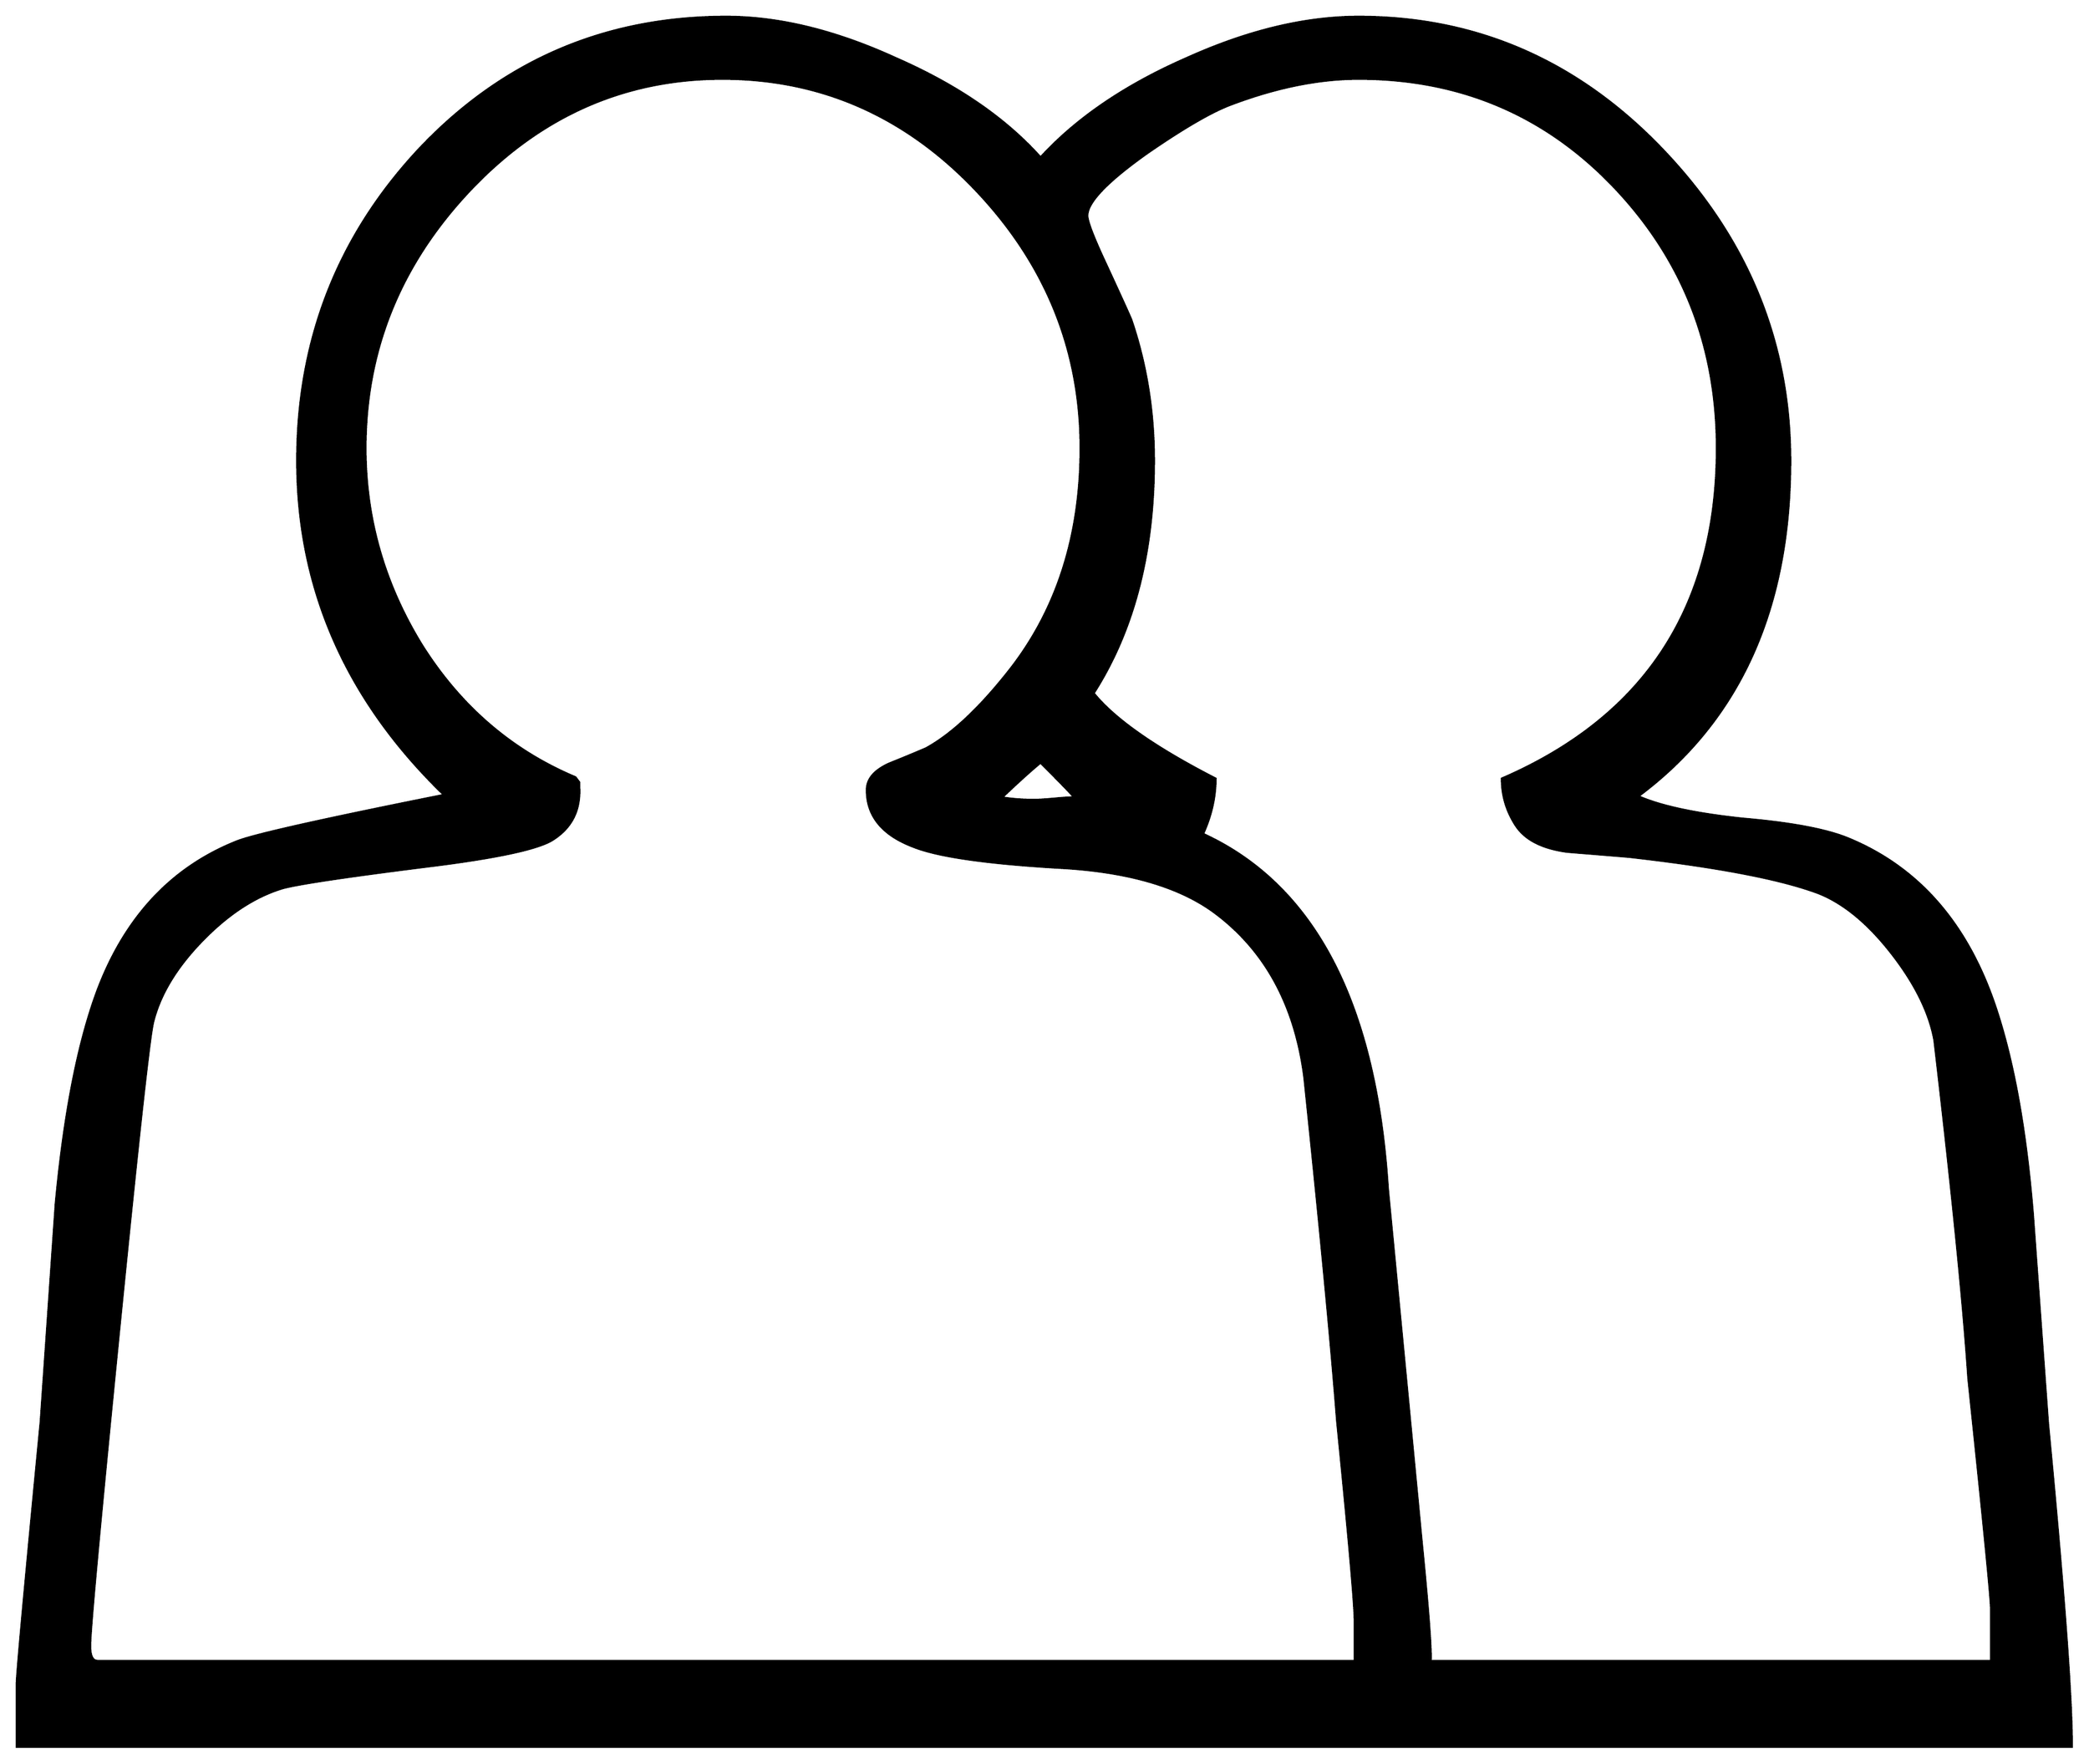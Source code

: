 


\begin{tikzpicture}[y=0.80pt, x=0.80pt, yscale=-1.0, xscale=1.0, inner sep=0pt, outer sep=0pt]
\begin{scope}[shift={(100.0,1745.0)},nonzero rule]
  \path[draw=.,fill=.,line width=1.600pt] (1716.0,67.0) --
    (82.0,67.0) -- (82.0,17.0) .. controls (82.0,9.667) and
    (88.333,-59.667) .. (101.0,-191.0) .. controls (105.0,-249.0)
    and (109.0,-307.0) .. (113.0,-365.0) .. controls
    (119.667,-436.333) and (130.667,-492.667) .. (146.0,-534.0) ..
    controls (168.0,-592.667) and (205.0,-632.333) .. (257.0,-653.0)
    .. controls (270.333,-658.333) and (325.333,-670.667) ..
    (422.0,-690.0) .. controls (344.0,-765.333) and (305.0,-854.0)
    .. (305.0,-956.0) .. controls (305.0,-1052.667) and
    (337.667,-1135.667) .. (403.0,-1205.0) .. controls
    (469.0,-1274.333) and (550.0,-1309.0) .. (646.0,-1309.0) ..
    controls (688.0,-1309.0) and (733.0,-1298.0) ..
    (781.0,-1276.0) .. controls (829.667,-1254.667) and
    (868.0,-1228.333) .. (896.0,-1197.0) .. controls
    (924.667,-1228.333) and (963.333,-1254.667) .. (1012.0,-1276.0) ..
    controls (1060.667,-1298.0) and (1106.333,-1309.0) ..
    (1149.0,-1309.0) .. controls (1243.0,-1309.0) and
    (1323.667,-1273.667) .. (1391.0,-1203.0) .. controls
    (1458.333,-1132.333) and (1492.0,-1050.0) .. (1492.0,-956.0) ..
    controls (1492.0,-838.0) and (1451.667,-749.0) ..
    (1371.0,-689.0) .. controls (1389.0,-681.0) and
    (1417.0,-675.0) .. (1455.0,-671.0) .. controls
    (1493.667,-667.667) and (1521.667,-662.333) .. (1539.0,-655.0) ..
    controls (1595.0,-631.667) and (1634.0,-586.333) ..
    (1656.0,-519.0) .. controls (1670.0,-476.333) and
    (1679.667,-422.0) .. (1685.0,-356.0) .. controls
    (1689.0,-300.667) and (1693.0,-245.333) .. (1697.0,-190.0) ..
    controls (1709.667,-57.333) and (1716.0,28.333) .. (1716.0,67.0)
    -- cycle(1652.0,-1.0) -- (1652.0,-43.0) .. controls
    (1652.0,-51.0) and (1646.0,-112.0) .. (1634.0,-226.0) ..
    controls (1630.0,-286.0) and (1621.0,-375.667) ..
    (1607.0,-495.0) .. controls (1603.0,-517.0) and
    (1591.667,-540.0) .. (1573.0,-564.0) .. controls
    (1554.333,-588.0) and (1535.0,-604.0) .. (1515.0,-612.0) ..
    controls (1485.0,-623.333) and (1434.667,-633.0) ..
    (1364.0,-641.0) .. controls (1348.0,-642.333) and
    (1331.667,-643.667) .. (1315.0,-645.0) .. controls
    (1295.0,-647.667) and (1281.333,-654.667) .. (1274.0,-666.0) ..
    controls (1266.667,-677.333) and (1263.0,-689.667) ..
    (1263.0,-703.0) .. controls (1377.0,-752.333) and
    (1434.0,-840.0) .. (1434.0,-966.0) .. controls
    (1434.0,-1047.333) and (1406.667,-1116.667) .. (1352.0,-1174.0) ..
    controls (1297.333,-1231.333) and (1229.667,-1260.0) ..
    (1149.0,-1260.0) .. controls (1117.0,-1260.0) and
    (1082.667,-1253.0) .. (1046.0,-1239.0) .. controls
    (1030.667,-1233.0) and (1009.0,-1220.333) .. (981.0,-1201.0) ..
    controls (949.0,-1178.333) and (933.0,-1161.667) ..
    (933.0,-1151.0) .. controls (933.0,-1146.333) and
    (938.0,-1133.333) .. (948.0,-1112.0) .. controls
    (960.0,-1086.0) and (966.667,-1071.333) .. (968.0,-1068.0) ..
    controls (980.0,-1032.667) and (986.0,-995.333) ..
    (986.0,-956.0) .. controls (986.0,-882.667) and (970.0,-821.0)
    .. (938.0,-771.0) .. controls (954.667,-750.333) and
    (987.0,-727.667) .. (1035.0,-703.0) .. controls
    (1035.0,-688.333) and (1031.667,-673.667) .. (1025.0,-659.0) ..
    controls (1113.667,-618.333) and (1162.667,-524.333) ..
    (1172.0,-377.0) .. controls (1178.0,-314.333) and
    (1187.0,-220.333) .. (1199.0,-95.0) .. controls (1204.333,-41.0)
    and (1206.667,-9.667) .. (1206.0,-1.0) -- (1652.0,-1.0) --
    cycle(923.0,-688.0) .. controls (922.333,-689.333) and
    (913.333,-698.667) .. (896.0,-716.0) .. controls (888.667,-710.0)
    and (878.333,-700.667) .. (865.0,-688.0) .. controls
    (873.0,-686.667) and (881.667,-686.0) .. (891.0,-686.0) ..
    controls (894.333,-686.0) and (899.667,-686.333) .. (907.0,-687.0)
    .. controls (914.333,-687.667) and (919.667,-688.0) ..
    (923.0,-688.0) -- cycle(1146.0,-1.0) -- (1146.0,-33.0) ..
    controls (1146.0,-45.667) and (1141.333,-98.667) ..
    (1132.0,-192.0) .. controls (1127.333,-252.667) and
    (1118.667,-343.667) .. (1106.0,-465.0) .. controls
    (1098.667,-523.0) and (1074.667,-567.0) .. (1034.0,-597.0) ..
    controls (1006.667,-617.0) and (967.333,-628.667) ..
    (916.0,-632.0) .. controls (855.333,-635.333) and (815.0,-641.0)
    .. (795.0,-649.0) .. controls (770.333,-658.333) and
    (758.0,-673.333) .. (758.0,-694.0) .. controls (758.0,-702.667)
    and (764.0,-709.667) .. (776.0,-715.0) .. controls
    (786.0,-719.0) and (795.667,-723.0) .. (805.0,-727.0) ..
    controls (825.667,-738.333) and (848.0,-759.333) .. (872.0,-790.0)
    .. controls (909.333,-838.0) and (928.0,-896.667) ..
    (928.0,-966.0) .. controls (928.0,-1044.667) and
    (900.0,-1113.333) .. (844.0,-1172.0) .. controls
    (788.0,-1230.667) and (721.0,-1260.0) .. (643.0,-1260.0) ..
    controls (565.0,-1260.0) and (498.0,-1230.333) ..
    (442.0,-1171.0) .. controls (386.667,-1112.333) and
    (359.0,-1044.0) .. (359.0,-966.0) .. controls (359.0,-910.0)
    and (374.0,-857.667) .. (404.0,-809.0) .. controls
    (434.667,-760.333) and (475.333,-725.333) .. (526.0,-704.0) --
    (529.0,-700.0) -- (529.0,-695.0) .. controls (529.667,-677.0)
    and (522.333,-663.333) .. (507.0,-654.0) .. controls
    (494.333,-646.667) and (460.667,-639.667) .. (406.0,-633.0) ..
    controls (342.667,-625.0) and (305.0,-619.333) .. (293.0,-616.0)
    .. controls (271.0,-609.333) and (249.667,-595.333) ..
    (229.0,-574.0) .. controls (208.333,-552.667) and (195.333,-531.0)
    .. (190.0,-509.0) .. controls (186.667,-494.333) and
    (176.0,-395.667) .. (158.0,-213.0) .. controls (146.0,-91.0)
    and (140.0,-24.333) .. (140.0,-13.0) .. controls (140.0,-5.0)
    and (142.0,-1.0) .. (146.0,-1.0) -- (1146.0,-1.0) -- cycle;
\end{scope}

\end{tikzpicture}

